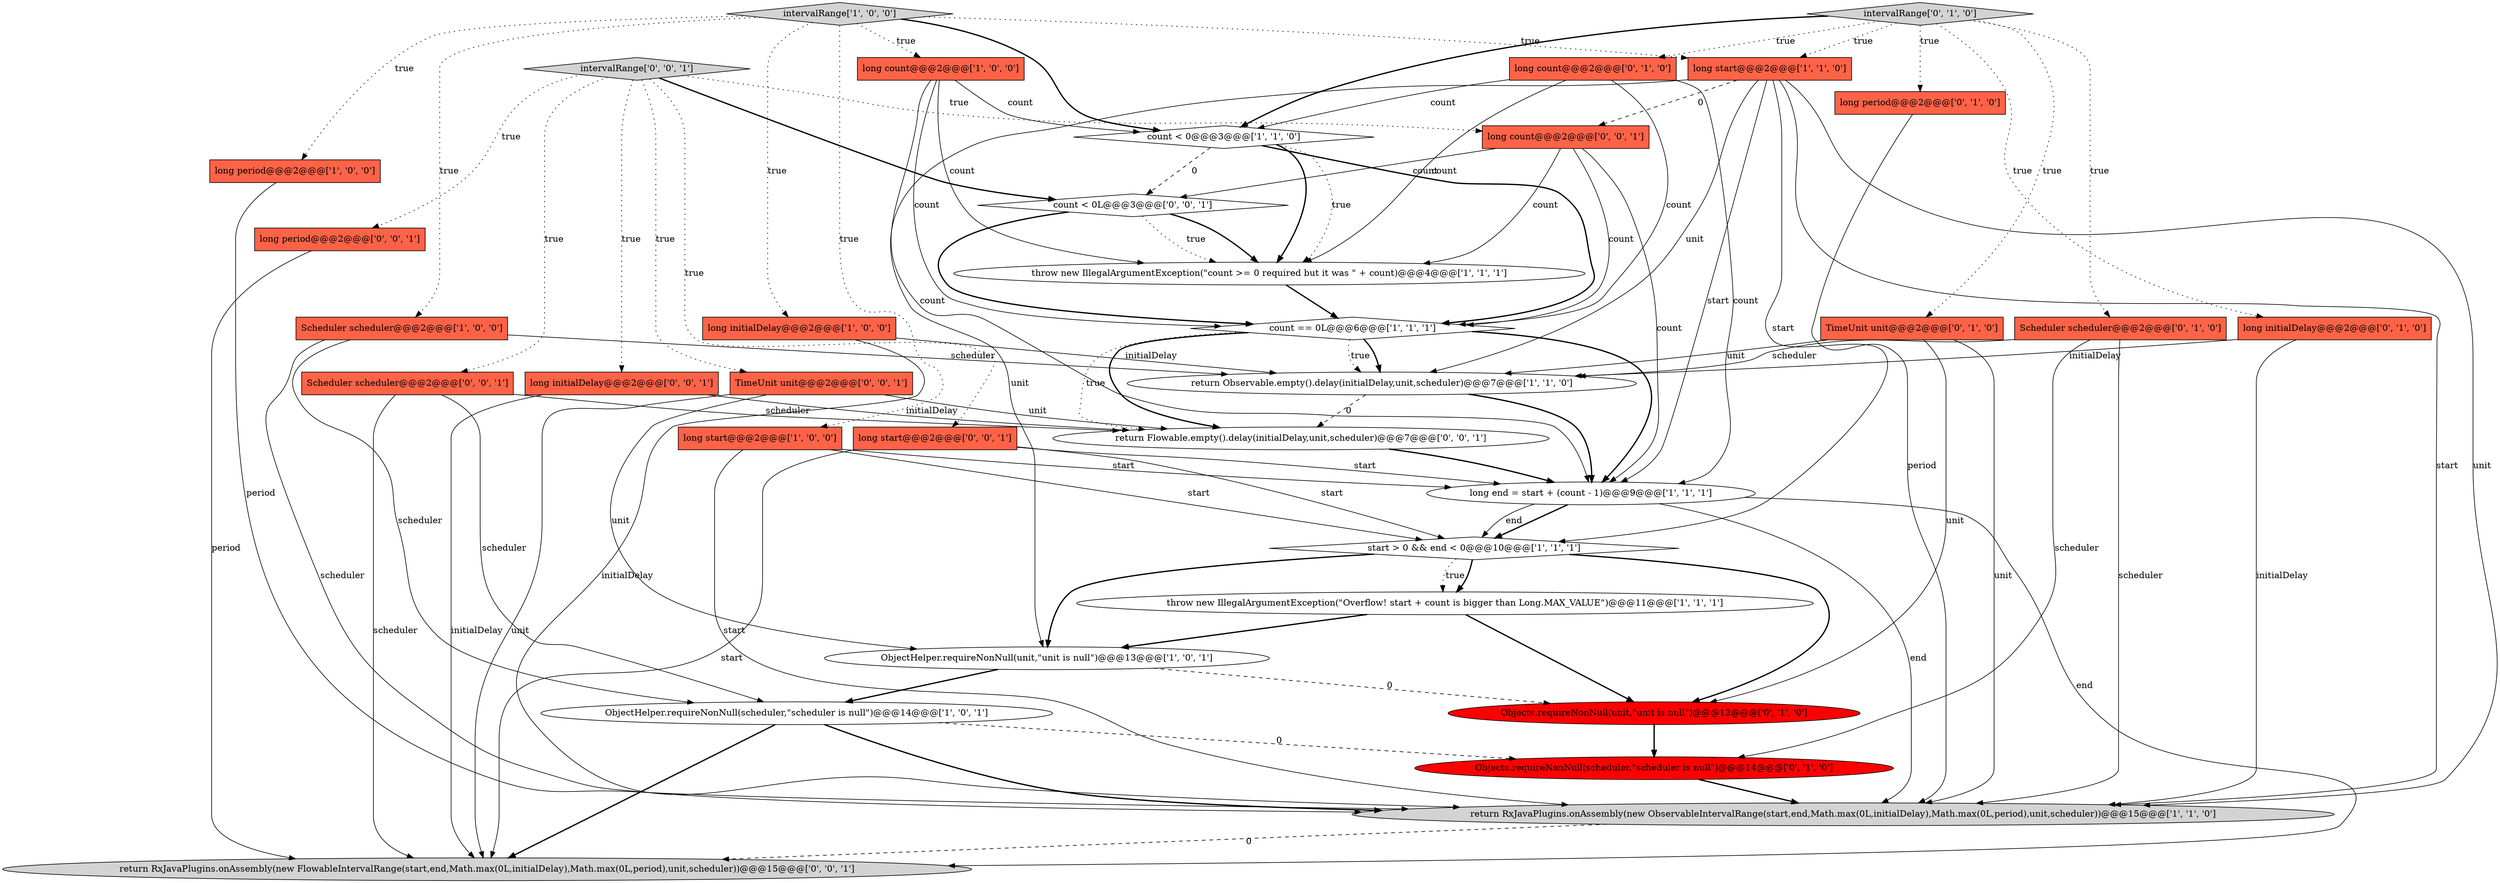 digraph {
32 [style = filled, label = "count < 0L@@@3@@@['0', '0', '1']", fillcolor = white, shape = diamond image = "AAA0AAABBB3BBB"];
1 [style = filled, label = "long start@@@2@@@['1', '0', '0']", fillcolor = tomato, shape = box image = "AAA0AAABBB1BBB"];
33 [style = filled, label = "return RxJavaPlugins.onAssembly(new FlowableIntervalRange(start,end,Math.max(0L,initialDelay),Math.max(0L,period),unit,scheduler))@@@15@@@['0', '0', '1']", fillcolor = lightgray, shape = ellipse image = "AAA0AAABBB3BBB"];
21 [style = filled, label = "long period@@@2@@@['0', '1', '0']", fillcolor = tomato, shape = box image = "AAA0AAABBB2BBB"];
9 [style = filled, label = "count < 0@@@3@@@['1', '1', '0']", fillcolor = white, shape = diamond image = "AAA0AAABBB1BBB"];
20 [style = filled, label = "Objects.requireNonNull(scheduler,\"scheduler is null\")@@@14@@@['0', '1', '0']", fillcolor = red, shape = ellipse image = "AAA1AAABBB2BBB"];
23 [style = filled, label = "TimeUnit unit@@@2@@@['0', '1', '0']", fillcolor = tomato, shape = box image = "AAA0AAABBB2BBB"];
28 [style = filled, label = "long initialDelay@@@2@@@['0', '0', '1']", fillcolor = tomato, shape = box image = "AAA0AAABBB3BBB"];
6 [style = filled, label = "long initialDelay@@@2@@@['1', '0', '0']", fillcolor = tomato, shape = box image = "AAA0AAABBB1BBB"];
27 [style = filled, label = "long period@@@2@@@['0', '0', '1']", fillcolor = tomato, shape = box image = "AAA0AAABBB3BBB"];
34 [style = filled, label = "long count@@@2@@@['0', '0', '1']", fillcolor = tomato, shape = box image = "AAA0AAABBB3BBB"];
4 [style = filled, label = "long period@@@2@@@['1', '0', '0']", fillcolor = tomato, shape = box image = "AAA0AAABBB1BBB"];
10 [style = filled, label = "ObjectHelper.requireNonNull(scheduler,\"scheduler is null\")@@@14@@@['1', '0', '1']", fillcolor = white, shape = ellipse image = "AAA0AAABBB1BBB"];
13 [style = filled, label = "return Observable.empty().delay(initialDelay,unit,scheduler)@@@7@@@['1', '1', '0']", fillcolor = white, shape = ellipse image = "AAA0AAABBB1BBB"];
22 [style = filled, label = "Objects.requireNonNull(unit,\"unit is null\")@@@13@@@['0', '1', '0']", fillcolor = red, shape = ellipse image = "AAA1AAABBB2BBB"];
29 [style = filled, label = "TimeUnit unit@@@2@@@['0', '0', '1']", fillcolor = tomato, shape = box image = "AAA0AAABBB3BBB"];
19 [style = filled, label = "long count@@@2@@@['0', '1', '0']", fillcolor = tomato, shape = box image = "AAA0AAABBB2BBB"];
8 [style = filled, label = "start > 0 && end < 0@@@10@@@['1', '1', '1']", fillcolor = white, shape = diamond image = "AAA0AAABBB1BBB"];
7 [style = filled, label = "long end = start + (count - 1)@@@9@@@['1', '1', '1']", fillcolor = white, shape = ellipse image = "AAA0AAABBB1BBB"];
18 [style = filled, label = "intervalRange['0', '1', '0']", fillcolor = lightgray, shape = diamond image = "AAA0AAABBB2BBB"];
0 [style = filled, label = "throw new IllegalArgumentException(\"count >= 0 required but it was \" + count)@@@4@@@['1', '1', '1']", fillcolor = white, shape = ellipse image = "AAA0AAABBB1BBB"];
30 [style = filled, label = "return Flowable.empty().delay(initialDelay,unit,scheduler)@@@7@@@['0', '0', '1']", fillcolor = white, shape = ellipse image = "AAA0AAABBB3BBB"];
12 [style = filled, label = "count == 0L@@@6@@@['1', '1', '1']", fillcolor = white, shape = diamond image = "AAA0AAABBB1BBB"];
11 [style = filled, label = "return RxJavaPlugins.onAssembly(new ObservableIntervalRange(start,end,Math.max(0L,initialDelay),Math.max(0L,period),unit,scheduler))@@@15@@@['1', '1', '0']", fillcolor = lightgray, shape = ellipse image = "AAA0AAABBB1BBB"];
5 [style = filled, label = "ObjectHelper.requireNonNull(unit,\"unit is null\")@@@13@@@['1', '0', '1']", fillcolor = white, shape = ellipse image = "AAA0AAABBB1BBB"];
2 [style = filled, label = "throw new IllegalArgumentException(\"Overflow! start + count is bigger than Long.MAX_VALUE\")@@@11@@@['1', '1', '1']", fillcolor = white, shape = ellipse image = "AAA0AAABBB1BBB"];
3 [style = filled, label = "long count@@@2@@@['1', '0', '0']", fillcolor = tomato, shape = box image = "AAA0AAABBB1BBB"];
25 [style = filled, label = "Scheduler scheduler@@@2@@@['0', '0', '1']", fillcolor = tomato, shape = box image = "AAA0AAABBB3BBB"];
14 [style = filled, label = "intervalRange['1', '0', '0']", fillcolor = lightgray, shape = diamond image = "AAA0AAABBB1BBB"];
26 [style = filled, label = "long start@@@2@@@['0', '0', '1']", fillcolor = tomato, shape = box image = "AAA0AAABBB3BBB"];
16 [style = filled, label = "long start@@@2@@@['1', '1', '0']", fillcolor = tomato, shape = box image = "AAA0AAABBB1BBB"];
31 [style = filled, label = "intervalRange['0', '0', '1']", fillcolor = lightgray, shape = diamond image = "AAA0AAABBB3BBB"];
15 [style = filled, label = "Scheduler scheduler@@@2@@@['1', '0', '0']", fillcolor = tomato, shape = box image = "AAA0AAABBB1BBB"];
24 [style = filled, label = "Scheduler scheduler@@@2@@@['0', '1', '0']", fillcolor = tomato, shape = box image = "AAA0AAABBB2BBB"];
17 [style = filled, label = "long initialDelay@@@2@@@['0', '1', '0']", fillcolor = tomato, shape = box image = "AAA0AAABBB2BBB"];
34->12 [style = solid, label="count"];
26->7 [style = solid, label="start"];
32->12 [style = bold, label=""];
11->33 [style = dashed, label="0"];
24->13 [style = solid, label="scheduler"];
32->0 [style = bold, label=""];
32->0 [style = dotted, label="true"];
16->11 [style = solid, label="start"];
7->8 [style = bold, label=""];
12->7 [style = bold, label=""];
23->22 [style = solid, label="unit"];
23->11 [style = solid, label="unit"];
19->12 [style = solid, label="count"];
31->28 [style = dotted, label="true"];
31->27 [style = dotted, label="true"];
31->34 [style = dotted, label="true"];
14->3 [style = dotted, label="true"];
26->8 [style = solid, label="start"];
10->20 [style = dashed, label="0"];
14->9 [style = bold, label=""];
28->30 [style = solid, label="initialDelay"];
16->13 [style = solid, label="unit"];
17->11 [style = solid, label="initialDelay"];
25->33 [style = solid, label="scheduler"];
10->11 [style = bold, label=""];
18->23 [style = dotted, label="true"];
31->25 [style = dotted, label="true"];
5->10 [style = bold, label=""];
34->7 [style = solid, label="count"];
25->30 [style = solid, label="scheduler"];
18->16 [style = dotted, label="true"];
19->0 [style = solid, label="count"];
29->5 [style = solid, label="unit"];
27->33 [style = solid, label="period"];
26->33 [style = solid, label="start"];
8->22 [style = bold, label=""];
28->33 [style = solid, label="initialDelay"];
16->34 [style = dashed, label="0"];
1->8 [style = solid, label="start"];
3->0 [style = solid, label="count"];
22->20 [style = bold, label=""];
21->11 [style = solid, label="period"];
7->33 [style = solid, label="end"];
30->7 [style = bold, label=""];
18->9 [style = bold, label=""];
14->1 [style = dotted, label="true"];
18->17 [style = dotted, label="true"];
31->29 [style = dotted, label="true"];
14->4 [style = dotted, label="true"];
17->13 [style = solid, label="initialDelay"];
3->7 [style = solid, label="count"];
6->11 [style = solid, label="initialDelay"];
9->0 [style = dotted, label="true"];
7->11 [style = solid, label="end"];
8->2 [style = dotted, label="true"];
31->32 [style = bold, label=""];
0->12 [style = bold, label=""];
23->13 [style = solid, label="unit"];
18->24 [style = dotted, label="true"];
18->19 [style = dotted, label="true"];
18->21 [style = dotted, label="true"];
25->10 [style = solid, label="scheduler"];
29->33 [style = solid, label="unit"];
3->9 [style = solid, label="count"];
4->11 [style = solid, label="period"];
6->13 [style = solid, label="initialDelay"];
9->32 [style = dashed, label="0"];
7->8 [style = solid, label="end"];
16->8 [style = solid, label="start"];
14->16 [style = dotted, label="true"];
19->7 [style = solid, label="count"];
12->13 [style = bold, label=""];
12->13 [style = dotted, label="true"];
8->2 [style = bold, label=""];
19->9 [style = solid, label="count"];
34->0 [style = solid, label="count"];
29->30 [style = solid, label="unit"];
10->33 [style = bold, label=""];
9->12 [style = bold, label=""];
3->12 [style = solid, label="count"];
24->20 [style = solid, label="scheduler"];
15->11 [style = solid, label="scheduler"];
16->11 [style = solid, label="unit"];
2->5 [style = bold, label=""];
20->11 [style = bold, label=""];
15->10 [style = solid, label="scheduler"];
14->6 [style = dotted, label="true"];
5->22 [style = dashed, label="0"];
9->0 [style = bold, label=""];
1->7 [style = solid, label="start"];
12->30 [style = bold, label=""];
16->7 [style = solid, label="start"];
1->11 [style = solid, label="start"];
15->13 [style = solid, label="scheduler"];
12->30 [style = dotted, label="true"];
14->15 [style = dotted, label="true"];
8->5 [style = bold, label=""];
31->26 [style = dotted, label="true"];
13->7 [style = bold, label=""];
24->11 [style = solid, label="scheduler"];
16->5 [style = solid, label="unit"];
2->22 [style = bold, label=""];
13->30 [style = dashed, label="0"];
34->32 [style = solid, label="count"];
}
